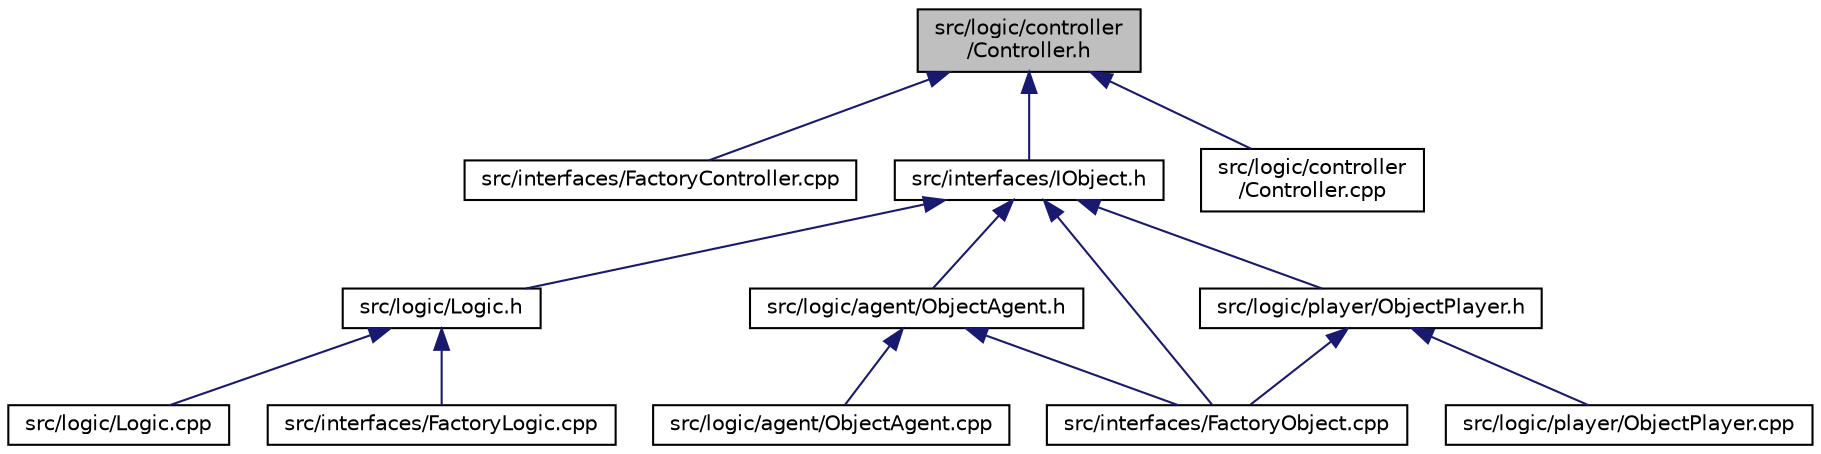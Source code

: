 digraph "src/logic/controller/Controller.h"
{
  edge [fontname="Helvetica",fontsize="10",labelfontname="Helvetica",labelfontsize="10"];
  node [fontname="Helvetica",fontsize="10",shape=record];
  Node1 [label="src/logic/controller\l/Controller.h",height=0.2,width=0.4,color="black", fillcolor="grey75", style="filled", fontcolor="black"];
  Node1 -> Node2 [dir="back",color="midnightblue",fontsize="10",style="solid"];
  Node2 [label="src/interfaces/FactoryController.cpp",height=0.2,width=0.4,color="black", fillcolor="white", style="filled",URL="$_factory_controller_8cpp.html"];
  Node1 -> Node3 [dir="back",color="midnightblue",fontsize="10",style="solid"];
  Node3 [label="src/interfaces/IObject.h",height=0.2,width=0.4,color="black", fillcolor="white", style="filled",URL="$_i_object_8h.html"];
  Node3 -> Node4 [dir="back",color="midnightblue",fontsize="10",style="solid"];
  Node4 [label="src/logic/Logic.h",height=0.2,width=0.4,color="black", fillcolor="white", style="filled",URL="$_logic_8h.html"];
  Node4 -> Node5 [dir="back",color="midnightblue",fontsize="10",style="solid"];
  Node5 [label="src/interfaces/FactoryLogic.cpp",height=0.2,width=0.4,color="black", fillcolor="white", style="filled",URL="$_factory_logic_8cpp.html"];
  Node4 -> Node6 [dir="back",color="midnightblue",fontsize="10",style="solid"];
  Node6 [label="src/logic/Logic.cpp",height=0.2,width=0.4,color="black", fillcolor="white", style="filled",URL="$_logic_8cpp.html"];
  Node3 -> Node7 [dir="back",color="midnightblue",fontsize="10",style="solid"];
  Node7 [label="src/interfaces/FactoryObject.cpp",height=0.2,width=0.4,color="black", fillcolor="white", style="filled",URL="$_factory_object_8cpp.html"];
  Node3 -> Node8 [dir="back",color="midnightblue",fontsize="10",style="solid"];
  Node8 [label="src/logic/agent/ObjectAgent.h",height=0.2,width=0.4,color="black", fillcolor="white", style="filled",URL="$_object_agent_8h.html"];
  Node8 -> Node7 [dir="back",color="midnightblue",fontsize="10",style="solid"];
  Node8 -> Node9 [dir="back",color="midnightblue",fontsize="10",style="solid"];
  Node9 [label="src/logic/agent/ObjectAgent.cpp",height=0.2,width=0.4,color="black", fillcolor="white", style="filled",URL="$_object_agent_8cpp.html"];
  Node3 -> Node10 [dir="back",color="midnightblue",fontsize="10",style="solid"];
  Node10 [label="src/logic/player/ObjectPlayer.h",height=0.2,width=0.4,color="black", fillcolor="white", style="filled",URL="$_object_player_8h.html"];
  Node10 -> Node7 [dir="back",color="midnightblue",fontsize="10",style="solid"];
  Node10 -> Node11 [dir="back",color="midnightblue",fontsize="10",style="solid"];
  Node11 [label="src/logic/player/ObjectPlayer.cpp",height=0.2,width=0.4,color="black", fillcolor="white", style="filled",URL="$_object_player_8cpp.html"];
  Node1 -> Node12 [dir="back",color="midnightblue",fontsize="10",style="solid"];
  Node12 [label="src/logic/controller\l/Controller.cpp",height=0.2,width=0.4,color="black", fillcolor="white", style="filled",URL="$_controller_8cpp.html"];
}
